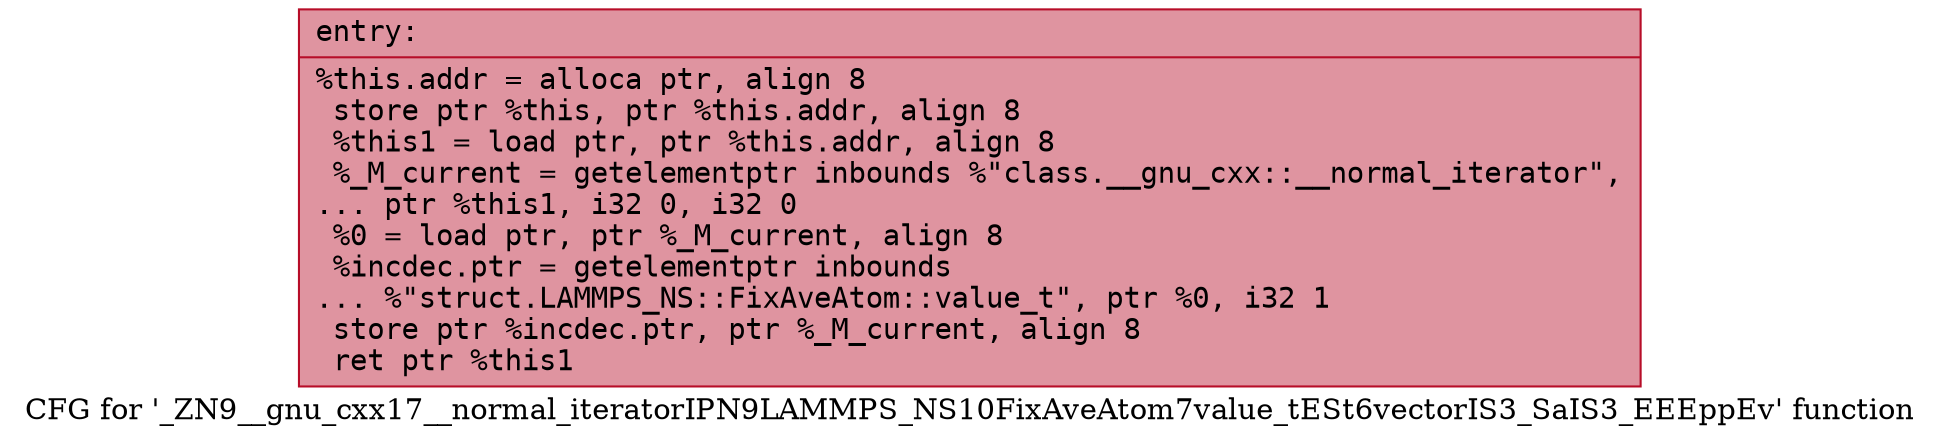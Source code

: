 digraph "CFG for '_ZN9__gnu_cxx17__normal_iteratorIPN9LAMMPS_NS10FixAveAtom7value_tESt6vectorIS3_SaIS3_EEEppEv' function" {
	label="CFG for '_ZN9__gnu_cxx17__normal_iteratorIPN9LAMMPS_NS10FixAveAtom7value_tESt6vectorIS3_SaIS3_EEEppEv' function";

	Node0x55d0866bdc80 [shape=record,color="#b70d28ff", style=filled, fillcolor="#b70d2870" fontname="Courier",label="{entry:\l|  %this.addr = alloca ptr, align 8\l  store ptr %this, ptr %this.addr, align 8\l  %this1 = load ptr, ptr %this.addr, align 8\l  %_M_current = getelementptr inbounds %\"class.__gnu_cxx::__normal_iterator\",\l... ptr %this1, i32 0, i32 0\l  %0 = load ptr, ptr %_M_current, align 8\l  %incdec.ptr = getelementptr inbounds\l... %\"struct.LAMMPS_NS::FixAveAtom::value_t\", ptr %0, i32 1\l  store ptr %incdec.ptr, ptr %_M_current, align 8\l  ret ptr %this1\l}"];
}
